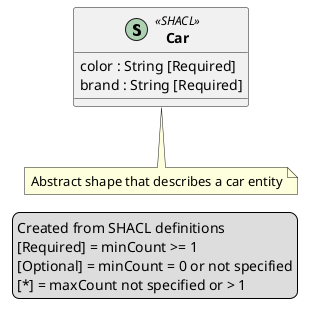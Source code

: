 @startuml

skinparam classAttributeIconSize 0
skinparam classFontStyle bold
skinparam classFontName Arial

class Car << (S,#ADD1B2) SHACL >> {
  ' Color of the car
  color : String [Required]
  ' Brand of the car
  brand : String [Required]
}
note bottom of Car
  Abstract shape that describes a car entity
end note


legend right
  Created from SHACL definitions
  [Required] = minCount >= 1
  [Optional] = minCount = 0 or not specified
  [*] = maxCount not specified or > 1
end legend

@enduml